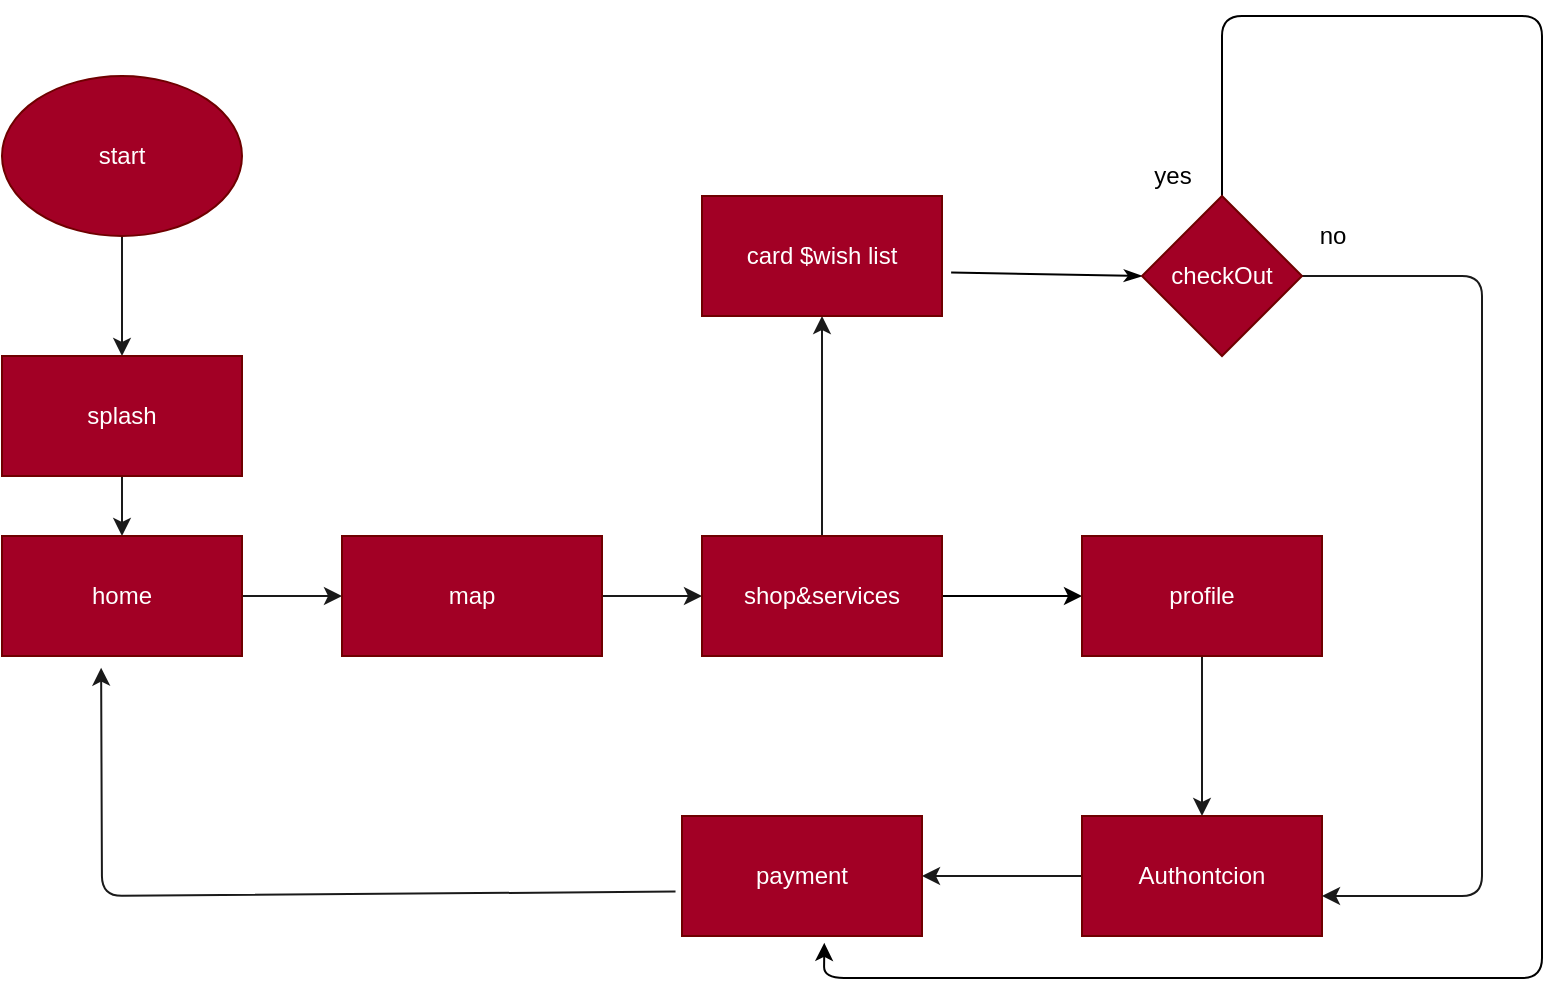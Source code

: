 <mxfile>
    <diagram id="hUgFcmOyNNZoEhHq5UDH" name="Page-1">
        <mxGraphModel dx="892" dy="575" grid="0" gridSize="10" guides="1" tooltips="1" connect="1" arrows="1" fold="1" page="1" pageScale="1" pageWidth="850" pageHeight="1100" background="#FFFFFF" math="0" shadow="0">
            <root>
                <mxCell id="0"/>
                <mxCell id="1" parent="0"/>
                <mxCell id="18" style="edgeStyle=none;html=1;exitX=0.5;exitY=1;exitDx=0;exitDy=0;entryX=0.5;entryY=0;entryDx=0;entryDy=0;strokeColor=#1A1A1A;" edge="1" parent="1" source="2" target="3">
                    <mxGeometry relative="1" as="geometry"/>
                </mxCell>
                <mxCell id="2" value="start" style="ellipse;whiteSpace=wrap;html=1;fillColor=#a20025;fontColor=#ffffff;strokeColor=#6F0000;" vertex="1" parent="1">
                    <mxGeometry x="30" y="70" width="120" height="80" as="geometry"/>
                </mxCell>
                <mxCell id="17" style="edgeStyle=none;html=1;exitX=0.5;exitY=1;exitDx=0;exitDy=0;entryX=0.5;entryY=0;entryDx=0;entryDy=0;strokeColor=#1A1A1A;" edge="1" parent="1" source="3" target="4">
                    <mxGeometry relative="1" as="geometry"/>
                </mxCell>
                <mxCell id="3" value="splash" style="rounded=0;whiteSpace=wrap;html=1;fillColor=#a20025;fontColor=#ffffff;strokeColor=#6F0000;" vertex="1" parent="1">
                    <mxGeometry x="30" y="210" width="120" height="60" as="geometry"/>
                </mxCell>
                <mxCell id="16" style="edgeStyle=none;html=1;exitX=1;exitY=0.5;exitDx=0;exitDy=0;entryX=0;entryY=0.5;entryDx=0;entryDy=0;strokeColor=#1A1A1A;" edge="1" parent="1" source="4" target="5">
                    <mxGeometry relative="1" as="geometry"/>
                </mxCell>
                <mxCell id="4" value="home" style="rounded=0;whiteSpace=wrap;html=1;fillColor=#a20025;fontColor=#ffffff;strokeColor=#6F0000;" vertex="1" parent="1">
                    <mxGeometry x="30" y="300" width="120" height="60" as="geometry"/>
                </mxCell>
                <mxCell id="10" style="edgeStyle=none;html=1;entryX=0;entryY=0.5;entryDx=0;entryDy=0;strokeColor=#1A1A1A;" edge="1" parent="1" source="5" target="6">
                    <mxGeometry relative="1" as="geometry"/>
                </mxCell>
                <mxCell id="5" value="map" style="rounded=0;whiteSpace=wrap;html=1;fillColor=#a20025;fontColor=#ffffff;strokeColor=#6F0000;" vertex="1" parent="1">
                    <mxGeometry x="200" y="300" width="130" height="60" as="geometry"/>
                </mxCell>
                <mxCell id="9" value="" style="edgeStyle=none;html=1;strokeColor=#1A1A1A;" edge="1" parent="1" source="6" target="8">
                    <mxGeometry relative="1" as="geometry"/>
                </mxCell>
                <mxCell id="15" style="edgeStyle=none;html=1;exitX=1;exitY=0.5;exitDx=0;exitDy=0;entryX=0;entryY=0.5;entryDx=0;entryDy=0;strokeColor=#000000;" edge="1" parent="1" source="6" target="7">
                    <mxGeometry relative="1" as="geometry"/>
                </mxCell>
                <mxCell id="6" value="shop&amp;amp;services" style="rounded=0;whiteSpace=wrap;html=1;fillColor=#a20025;fontColor=#ffffff;strokeColor=#6F0000;" vertex="1" parent="1">
                    <mxGeometry x="380" y="300" width="120" height="60" as="geometry"/>
                </mxCell>
                <mxCell id="12" value="" style="edgeStyle=none;html=1;strokeColor=#1A1A1A;" edge="1" parent="1" source="7" target="11">
                    <mxGeometry relative="1" as="geometry"/>
                </mxCell>
                <mxCell id="7" value="profile" style="rounded=0;whiteSpace=wrap;html=1;fillColor=#a20025;fontColor=#ffffff;strokeColor=#6F0000;" vertex="1" parent="1">
                    <mxGeometry x="570" y="300" width="120" height="60" as="geometry"/>
                </mxCell>
                <mxCell id="20" value="" style="edgeStyle=none;html=1;entryX=0;entryY=0.5;entryDx=0;entryDy=0;exitX=1.038;exitY=0.637;exitDx=0;exitDy=0;exitPerimeter=0;fontColor=#2A050F;endArrow=classicThin;endFill=1;strokeColor=#000000;" edge="1" parent="1" source="8" target="26">
                    <mxGeometry relative="1" as="geometry">
                        <mxPoint x="580" y="160" as="targetPoint"/>
                        <Array as="points"/>
                    </mxGeometry>
                </mxCell>
                <mxCell id="8" value="card $wish list" style="whiteSpace=wrap;html=1;rounded=0;fillColor=#a20025;fontColor=#ffffff;strokeColor=#6F0000;" vertex="1" parent="1">
                    <mxGeometry x="380" y="130" width="120" height="60" as="geometry"/>
                </mxCell>
                <mxCell id="14" value="" style="edgeStyle=none;html=1;strokeColor=#1A1A1A;" edge="1" parent="1" source="11" target="13">
                    <mxGeometry relative="1" as="geometry"/>
                </mxCell>
                <mxCell id="11" value="Authontcion" style="whiteSpace=wrap;html=1;rounded=0;labelBackgroundColor=none;labelBorderColor=none;fillColor=#a20025;fontColor=#ffffff;strokeColor=#6F0000;" vertex="1" parent="1">
                    <mxGeometry x="570" y="440" width="120" height="60" as="geometry"/>
                </mxCell>
                <mxCell id="25" style="edgeStyle=none;html=1;entryX=0.413;entryY=1.097;entryDx=0;entryDy=0;entryPerimeter=0;exitX=-0.027;exitY=0.63;exitDx=0;exitDy=0;exitPerimeter=0;strokeColor=#1A1A1A;" edge="1" parent="1" source="13" target="4">
                    <mxGeometry relative="1" as="geometry">
                        <mxPoint x="80" y="480" as="targetPoint"/>
                        <Array as="points">
                            <mxPoint x="80" y="480"/>
                        </Array>
                    </mxGeometry>
                </mxCell>
                <mxCell id="13" value="payment" style="whiteSpace=wrap;html=1;rounded=0;fillColor=#a20025;fontColor=#ffffff;strokeColor=#6F0000;" vertex="1" parent="1">
                    <mxGeometry x="370" y="440" width="120" height="60" as="geometry"/>
                </mxCell>
                <mxCell id="22" style="edgeStyle=none;html=1;entryX=0.593;entryY=1.057;entryDx=0;entryDy=0;entryPerimeter=0;strokeColor=#000000;" edge="1" parent="1" target="13">
                    <mxGeometry relative="1" as="geometry">
                        <mxPoint x="440" y="521" as="targetPoint"/>
                        <mxPoint x="640" y="130" as="sourcePoint"/>
                        <Array as="points">
                            <mxPoint x="640" y="40"/>
                            <mxPoint x="800" y="40"/>
                            <mxPoint x="800" y="521"/>
                            <mxPoint x="441" y="521"/>
                        </Array>
                    </mxGeometry>
                </mxCell>
                <mxCell id="27" style="edgeStyle=none;html=1;exitX=1;exitY=0.5;exitDx=0;exitDy=0;strokeColor=#1A1A1A;" edge="1" parent="1" source="26">
                    <mxGeometry relative="1" as="geometry">
                        <mxPoint x="690" y="480" as="targetPoint"/>
                        <Array as="points">
                            <mxPoint x="770" y="170"/>
                            <mxPoint x="770" y="480"/>
                        </Array>
                    </mxGeometry>
                </mxCell>
                <mxCell id="26" value="checkOut" style="rhombus;whiteSpace=wrap;html=1;fillColor=#a20025;fontColor=#ffffff;strokeColor=#6F0000;" vertex="1" parent="1">
                    <mxGeometry x="600" y="130" width="80" height="80" as="geometry"/>
                </mxCell>
                <mxCell id="28" value="&lt;font color=&quot;#000000&quot;&gt;no&lt;/font&gt;" style="text;html=1;align=center;verticalAlign=middle;resizable=0;points=[];autosize=1;strokeColor=none;fillColor=none;" vertex="1" parent="1">
                    <mxGeometry x="683" y="141" width="24" height="18" as="geometry"/>
                </mxCell>
                <mxCell id="29" value="&lt;font color=&quot;#000000&quot;&gt;yes&lt;/font&gt;" style="text;html=1;align=center;verticalAlign=middle;resizable=0;points=[];autosize=1;" vertex="1" parent="1">
                    <mxGeometry x="601" y="111" width="28" height="18" as="geometry"/>
                </mxCell>
            </root>
        </mxGraphModel>
    </diagram>
</mxfile>